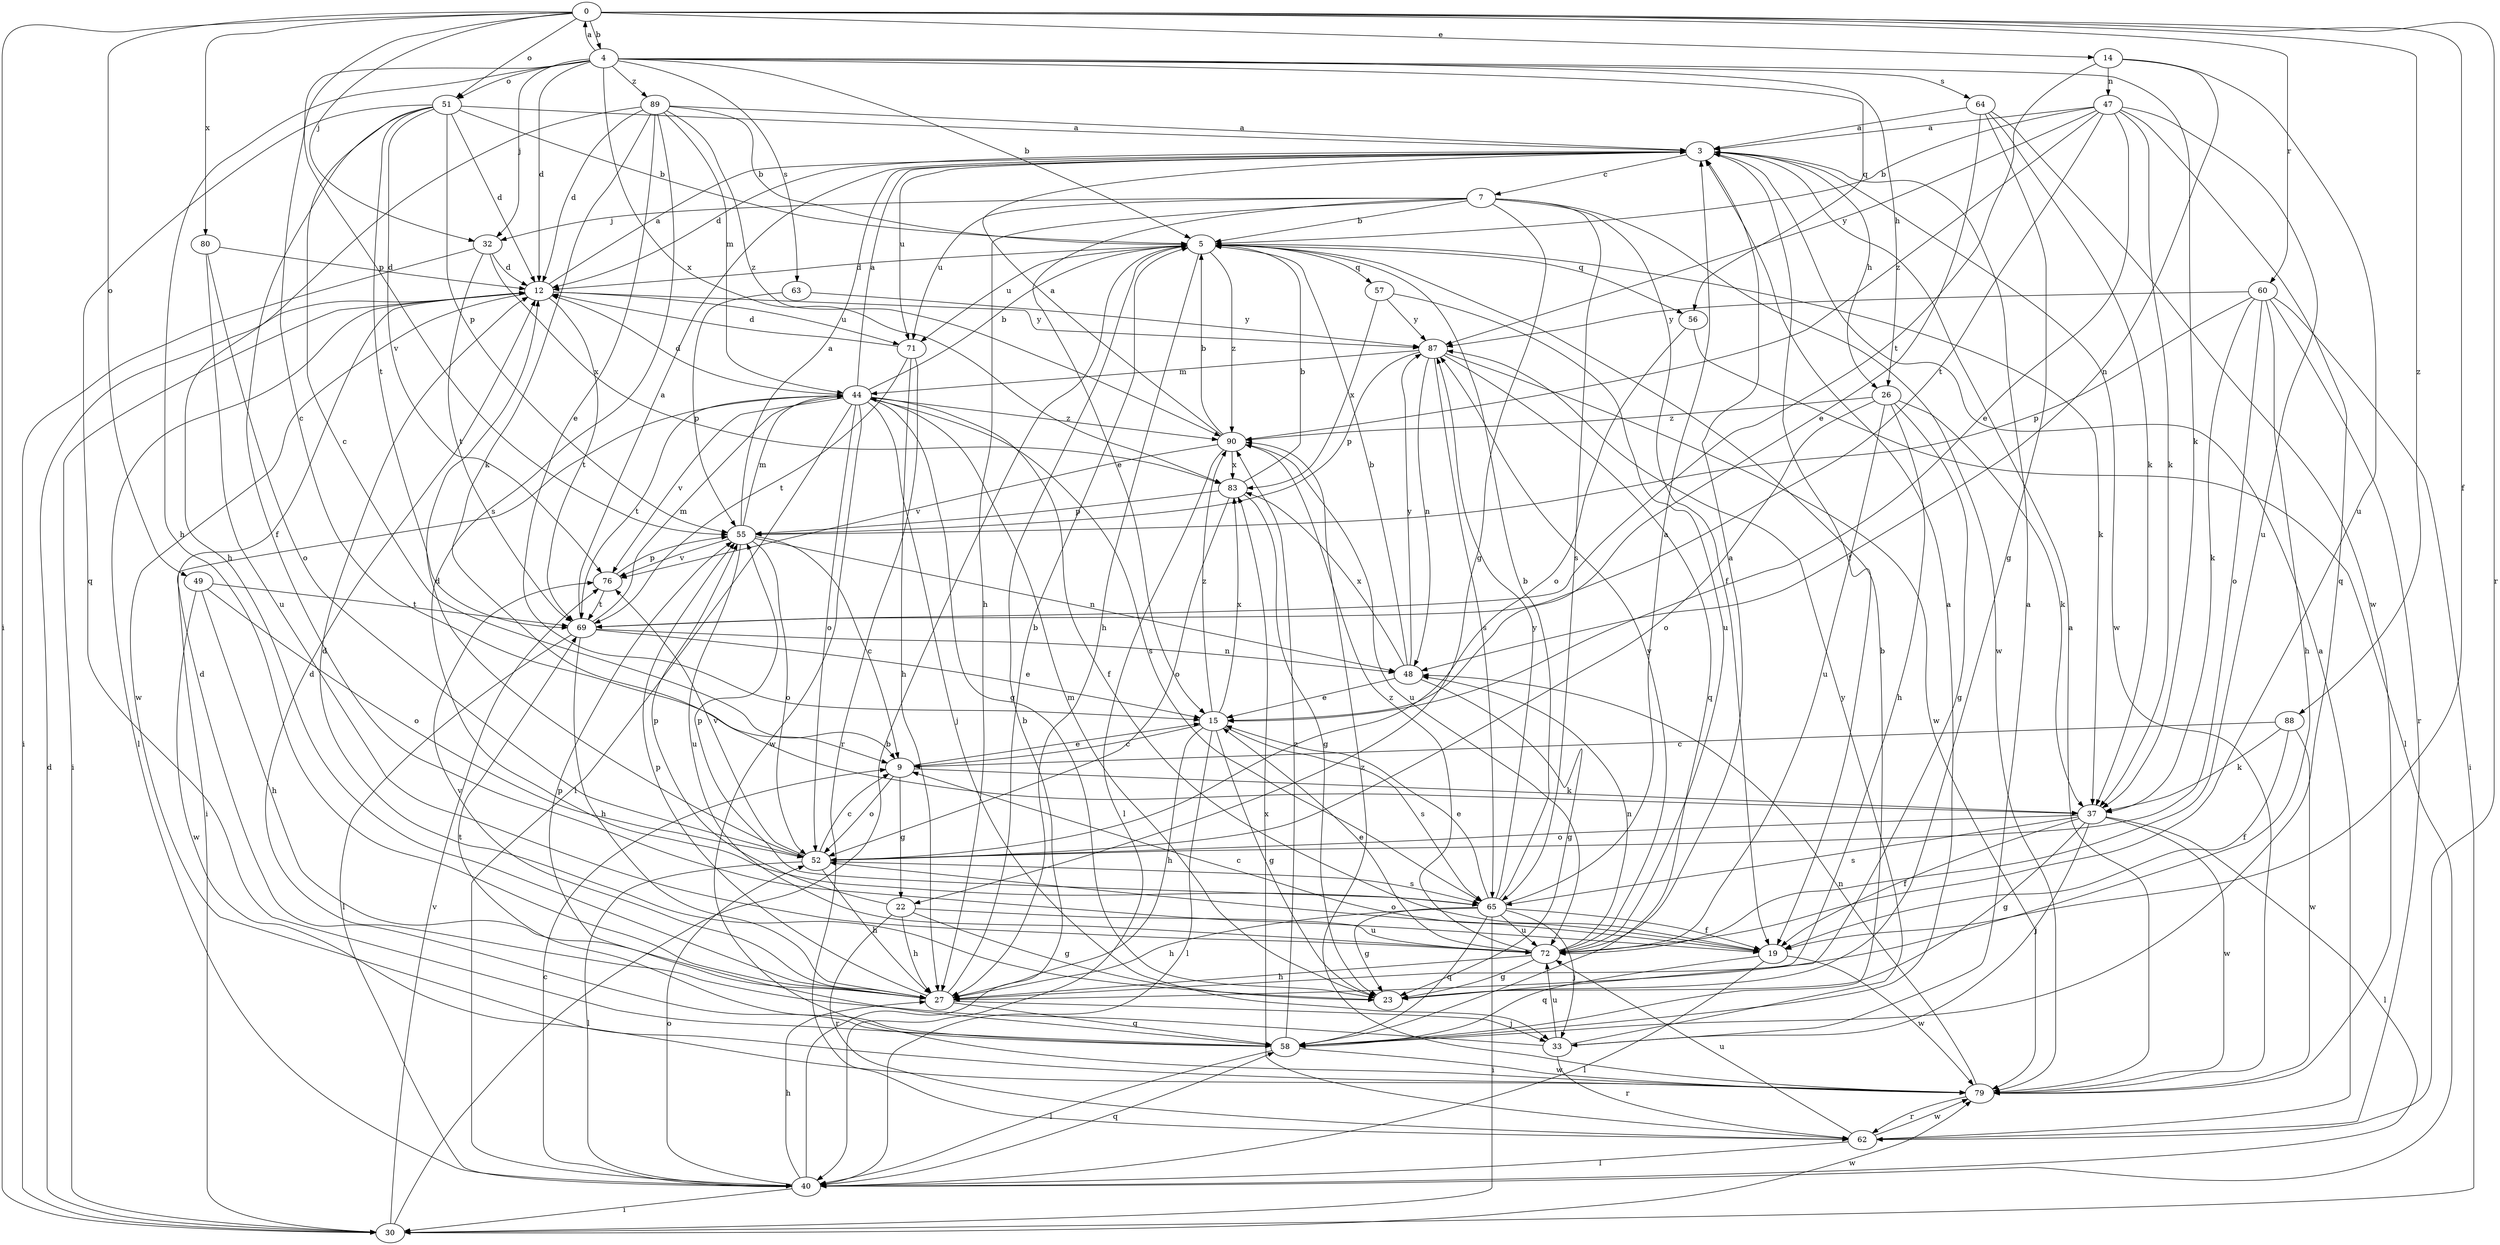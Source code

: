 strict digraph  {
0;
3;
4;
5;
7;
9;
12;
14;
15;
19;
22;
23;
26;
27;
30;
32;
33;
37;
40;
44;
47;
48;
49;
51;
52;
55;
56;
57;
58;
60;
62;
63;
64;
65;
69;
71;
72;
76;
79;
80;
83;
87;
88;
89;
90;
0 -> 4  [label=b];
0 -> 14  [label=e];
0 -> 19  [label=f];
0 -> 30  [label=i];
0 -> 32  [label=j];
0 -> 49  [label=o];
0 -> 51  [label=o];
0 -> 55  [label=p];
0 -> 60  [label=r];
0 -> 62  [label=r];
0 -> 80  [label=x];
0 -> 88  [label=z];
3 -> 7  [label=c];
3 -> 12  [label=d];
3 -> 19  [label=f];
3 -> 26  [label=h];
3 -> 71  [label=u];
3 -> 79  [label=w];
4 -> 0  [label=a];
4 -> 5  [label=b];
4 -> 9  [label=c];
4 -> 12  [label=d];
4 -> 26  [label=h];
4 -> 27  [label=h];
4 -> 32  [label=j];
4 -> 37  [label=k];
4 -> 51  [label=o];
4 -> 56  [label=q];
4 -> 63  [label=s];
4 -> 64  [label=s];
4 -> 83  [label=x];
4 -> 89  [label=z];
5 -> 12  [label=d];
5 -> 27  [label=h];
5 -> 37  [label=k];
5 -> 56  [label=q];
5 -> 57  [label=q];
5 -> 71  [label=u];
5 -> 90  [label=z];
7 -> 5  [label=b];
7 -> 15  [label=e];
7 -> 19  [label=f];
7 -> 22  [label=g];
7 -> 27  [label=h];
7 -> 32  [label=j];
7 -> 65  [label=s];
7 -> 71  [label=u];
7 -> 79  [label=w];
9 -> 15  [label=e];
9 -> 22  [label=g];
9 -> 37  [label=k];
9 -> 52  [label=o];
12 -> 3  [label=a];
12 -> 30  [label=i];
12 -> 40  [label=l];
12 -> 69  [label=t];
12 -> 71  [label=u];
12 -> 79  [label=w];
12 -> 87  [label=y];
14 -> 47  [label=n];
14 -> 48  [label=n];
14 -> 69  [label=t];
14 -> 72  [label=u];
15 -> 9  [label=c];
15 -> 23  [label=g];
15 -> 27  [label=h];
15 -> 40  [label=l];
15 -> 65  [label=s];
15 -> 83  [label=x];
15 -> 90  [label=z];
19 -> 9  [label=c];
19 -> 40  [label=l];
19 -> 52  [label=o];
19 -> 58  [label=q];
19 -> 79  [label=w];
22 -> 23  [label=g];
22 -> 27  [label=h];
22 -> 55  [label=p];
22 -> 62  [label=r];
22 -> 72  [label=u];
23 -> 12  [label=d];
23 -> 44  [label=m];
26 -> 23  [label=g];
26 -> 27  [label=h];
26 -> 37  [label=k];
26 -> 52  [label=o];
26 -> 72  [label=u];
26 -> 90  [label=z];
27 -> 5  [label=b];
27 -> 33  [label=j];
27 -> 55  [label=p];
27 -> 58  [label=q];
27 -> 76  [label=v];
30 -> 5  [label=b];
30 -> 12  [label=d];
30 -> 76  [label=v];
30 -> 79  [label=w];
32 -> 12  [label=d];
32 -> 30  [label=i];
32 -> 69  [label=t];
32 -> 83  [label=x];
33 -> 3  [label=a];
33 -> 12  [label=d];
33 -> 62  [label=r];
33 -> 72  [label=u];
33 -> 87  [label=y];
37 -> 19  [label=f];
37 -> 23  [label=g];
37 -> 33  [label=j];
37 -> 40  [label=l];
37 -> 52  [label=o];
37 -> 65  [label=s];
37 -> 79  [label=w];
40 -> 5  [label=b];
40 -> 9  [label=c];
40 -> 27  [label=h];
40 -> 30  [label=i];
40 -> 52  [label=o];
40 -> 58  [label=q];
44 -> 3  [label=a];
44 -> 5  [label=b];
44 -> 12  [label=d];
44 -> 19  [label=f];
44 -> 23  [label=g];
44 -> 30  [label=i];
44 -> 33  [label=j];
44 -> 40  [label=l];
44 -> 52  [label=o];
44 -> 65  [label=s];
44 -> 69  [label=t];
44 -> 76  [label=v];
44 -> 79  [label=w];
44 -> 90  [label=z];
47 -> 3  [label=a];
47 -> 5  [label=b];
47 -> 15  [label=e];
47 -> 37  [label=k];
47 -> 58  [label=q];
47 -> 69  [label=t];
47 -> 72  [label=u];
47 -> 87  [label=y];
47 -> 90  [label=z];
48 -> 5  [label=b];
48 -> 15  [label=e];
48 -> 23  [label=g];
48 -> 83  [label=x];
48 -> 87  [label=y];
49 -> 27  [label=h];
49 -> 52  [label=o];
49 -> 69  [label=t];
49 -> 79  [label=w];
51 -> 3  [label=a];
51 -> 5  [label=b];
51 -> 9  [label=c];
51 -> 12  [label=d];
51 -> 19  [label=f];
51 -> 55  [label=p];
51 -> 58  [label=q];
51 -> 69  [label=t];
51 -> 76  [label=v];
52 -> 9  [label=c];
52 -> 12  [label=d];
52 -> 27  [label=h];
52 -> 40  [label=l];
52 -> 65  [label=s];
52 -> 76  [label=v];
55 -> 3  [label=a];
55 -> 9  [label=c];
55 -> 44  [label=m];
55 -> 48  [label=n];
55 -> 52  [label=o];
55 -> 72  [label=u];
55 -> 76  [label=v];
56 -> 40  [label=l];
56 -> 52  [label=o];
57 -> 72  [label=u];
57 -> 83  [label=x];
57 -> 87  [label=y];
58 -> 3  [label=a];
58 -> 5  [label=b];
58 -> 12  [label=d];
58 -> 40  [label=l];
58 -> 55  [label=p];
58 -> 69  [label=t];
58 -> 79  [label=w];
58 -> 90  [label=z];
60 -> 27  [label=h];
60 -> 30  [label=i];
60 -> 37  [label=k];
60 -> 52  [label=o];
60 -> 55  [label=p];
60 -> 62  [label=r];
60 -> 87  [label=y];
62 -> 3  [label=a];
62 -> 40  [label=l];
62 -> 72  [label=u];
62 -> 79  [label=w];
62 -> 83  [label=x];
63 -> 55  [label=p];
63 -> 87  [label=y];
64 -> 3  [label=a];
64 -> 15  [label=e];
64 -> 23  [label=g];
64 -> 37  [label=k];
64 -> 79  [label=w];
65 -> 3  [label=a];
65 -> 5  [label=b];
65 -> 15  [label=e];
65 -> 19  [label=f];
65 -> 23  [label=g];
65 -> 27  [label=h];
65 -> 30  [label=i];
65 -> 33  [label=j];
65 -> 55  [label=p];
65 -> 58  [label=q];
65 -> 72  [label=u];
65 -> 87  [label=y];
69 -> 3  [label=a];
69 -> 15  [label=e];
69 -> 27  [label=h];
69 -> 40  [label=l];
69 -> 44  [label=m];
69 -> 48  [label=n];
71 -> 12  [label=d];
71 -> 27  [label=h];
71 -> 62  [label=r];
71 -> 69  [label=t];
72 -> 3  [label=a];
72 -> 15  [label=e];
72 -> 23  [label=g];
72 -> 27  [label=h];
72 -> 48  [label=n];
72 -> 87  [label=y];
72 -> 90  [label=z];
76 -> 55  [label=p];
76 -> 69  [label=t];
79 -> 3  [label=a];
79 -> 48  [label=n];
79 -> 62  [label=r];
79 -> 90  [label=z];
80 -> 12  [label=d];
80 -> 52  [label=o];
80 -> 72  [label=u];
83 -> 5  [label=b];
83 -> 23  [label=g];
83 -> 52  [label=o];
83 -> 55  [label=p];
87 -> 44  [label=m];
87 -> 48  [label=n];
87 -> 55  [label=p];
87 -> 58  [label=q];
87 -> 65  [label=s];
87 -> 79  [label=w];
88 -> 9  [label=c];
88 -> 19  [label=f];
88 -> 37  [label=k];
88 -> 79  [label=w];
89 -> 3  [label=a];
89 -> 5  [label=b];
89 -> 12  [label=d];
89 -> 15  [label=e];
89 -> 27  [label=h];
89 -> 37  [label=k];
89 -> 44  [label=m];
89 -> 65  [label=s];
89 -> 90  [label=z];
90 -> 3  [label=a];
90 -> 5  [label=b];
90 -> 40  [label=l];
90 -> 72  [label=u];
90 -> 76  [label=v];
90 -> 83  [label=x];
}
